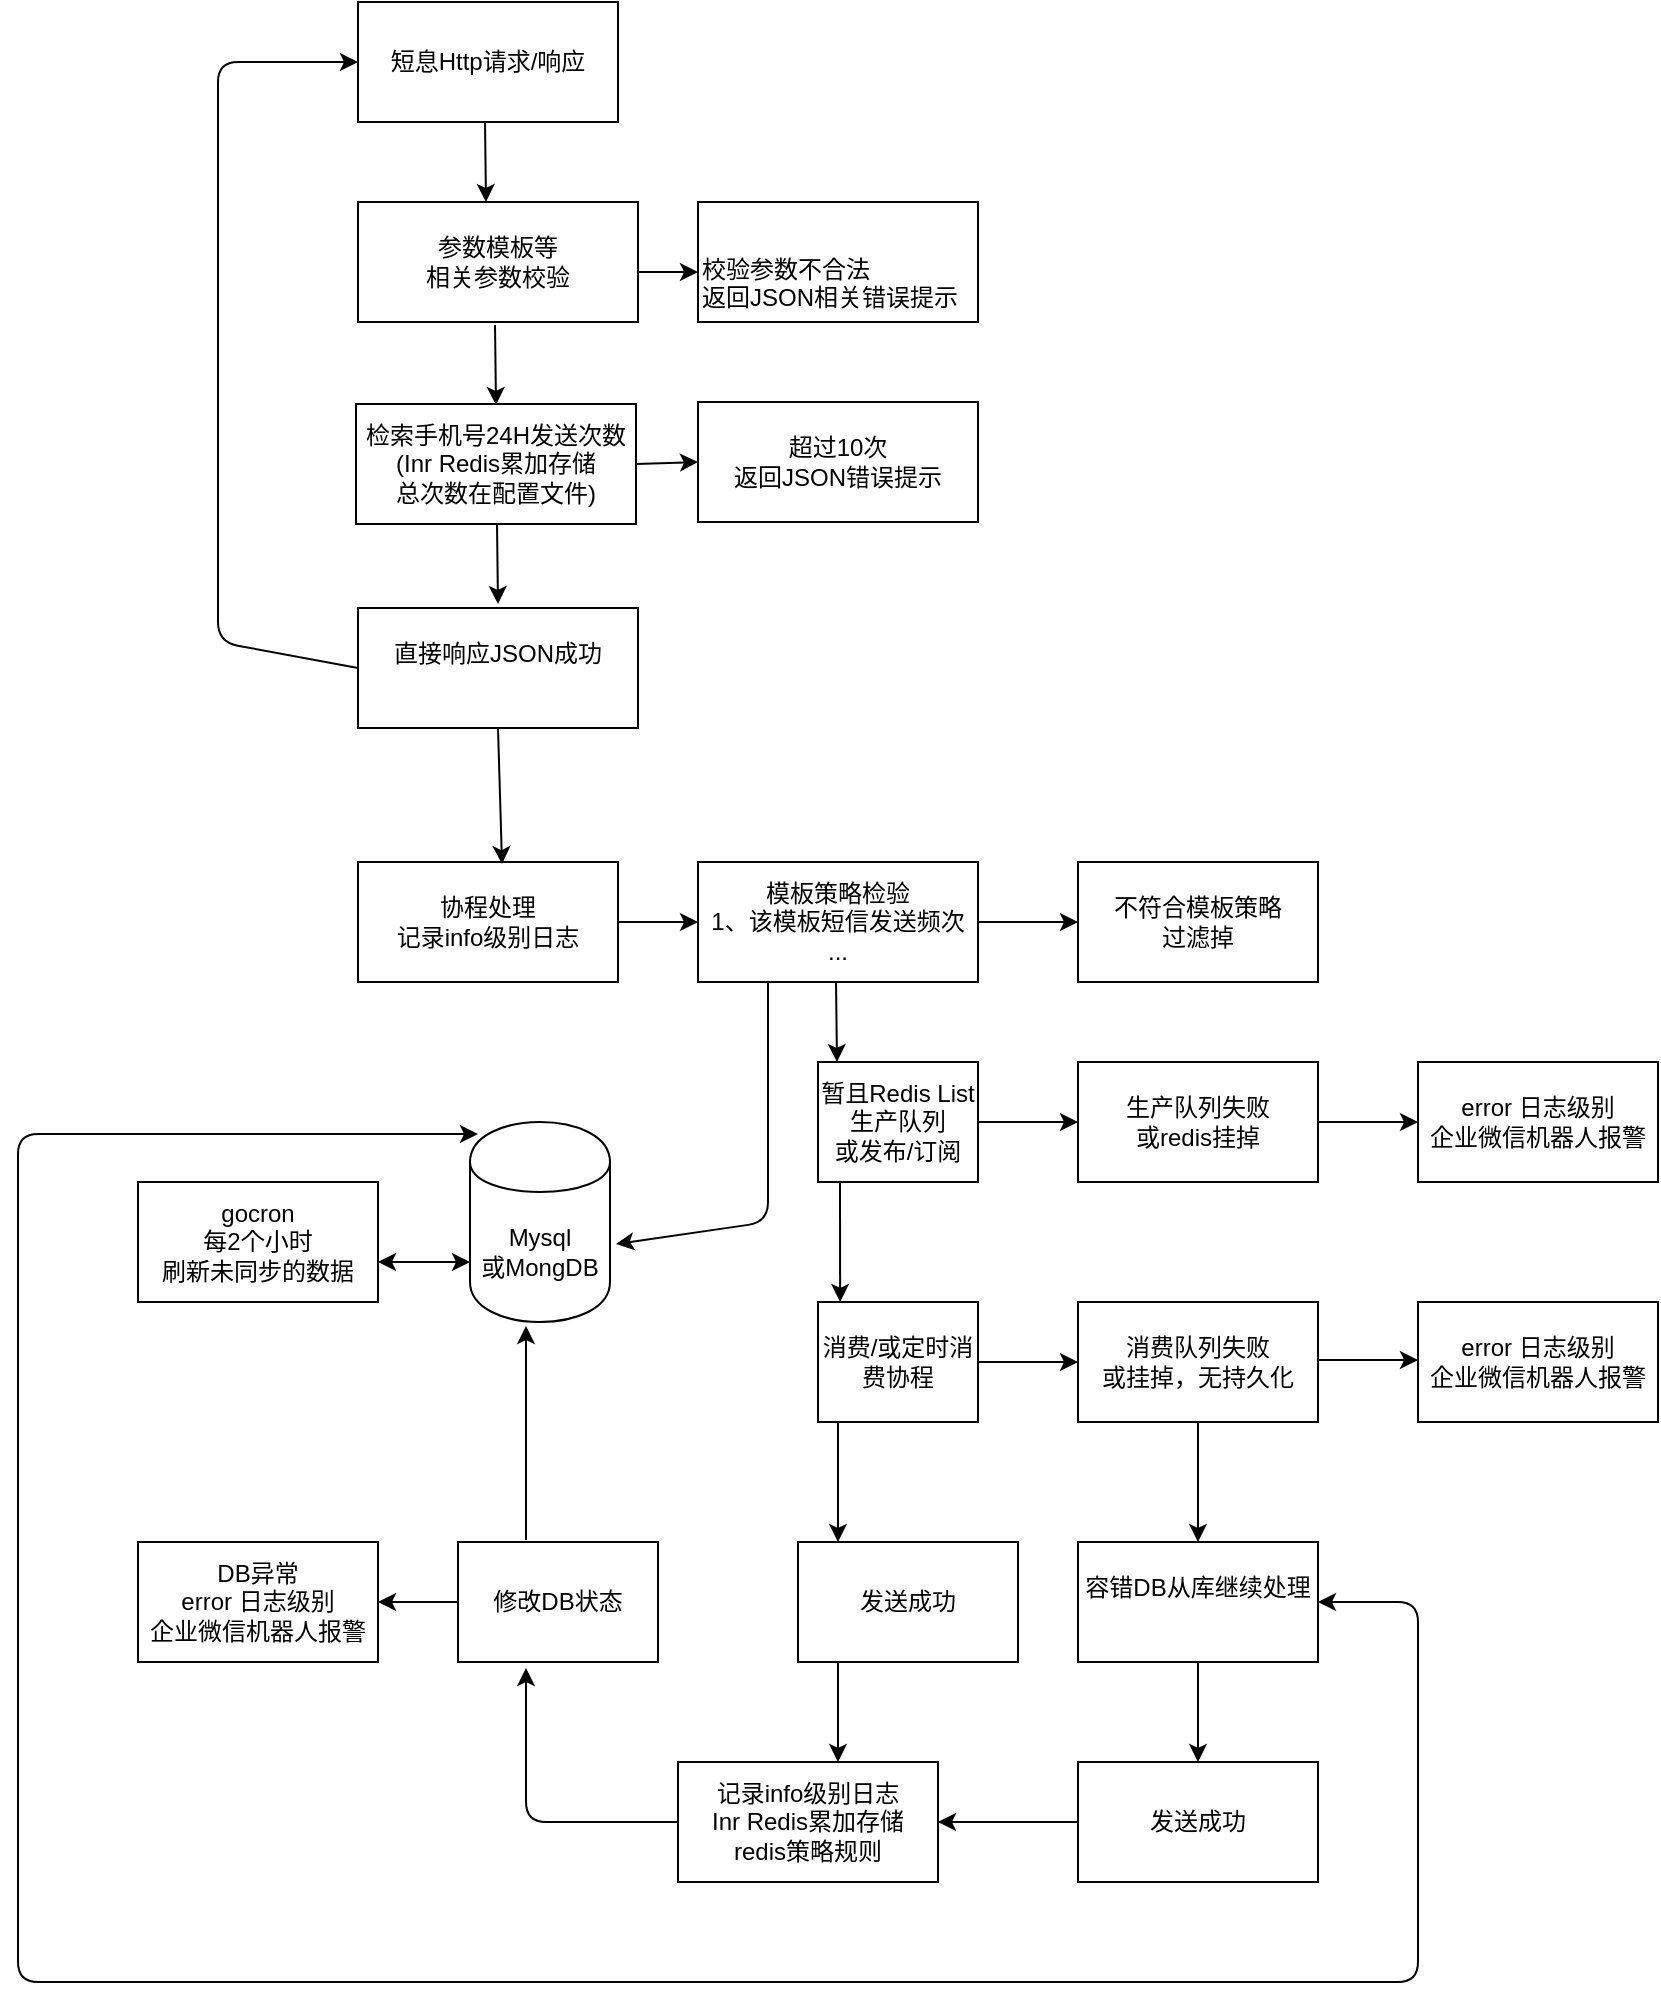 <mxfile version="12.2.2" type="github" pages="1">
  <diagram id="TEr-i3hXzBpxG9_pwskx" name="Page-1">
    <mxGraphModel dx="1024" dy="539" grid="1" gridSize="10" guides="1" tooltips="1" connect="1" arrows="1" fold="1" page="1" pageScale="1" pageWidth="850" pageHeight="1100" math="0" shadow="0">
      <root>
        <mxCell id="0"/>
        <mxCell id="1" parent="0"/>
        <mxCell id="14zkq9FagbulSUfMpFAQ-1" value="&lt;div&gt;短息Http请求/响应&lt;/div&gt;" style="rounded=0;whiteSpace=wrap;html=1;" parent="1" vertex="1">
          <mxGeometry x="190" y="70" width="130" height="60" as="geometry"/>
        </mxCell>
        <mxCell id="14zkq9FagbulSUfMpFAQ-2" value="&lt;div&gt;参数模板等&lt;/div&gt;&lt;div&gt;相关参数校验&lt;/div&gt;" style="rounded=0;whiteSpace=wrap;html=1;" parent="1" vertex="1">
          <mxGeometry x="190" y="170" width="140" height="60" as="geometry"/>
        </mxCell>
        <mxCell id="14zkq9FagbulSUfMpFAQ-4" value="" style="rounded=0;whiteSpace=wrap;html=1;" parent="1" vertex="1">
          <mxGeometry x="360" y="170" width="140" height="60" as="geometry"/>
        </mxCell>
        <mxCell id="14zkq9FagbulSUfMpFAQ-5" value="&lt;div&gt;校验参数不合法 &lt;br&gt;&lt;/div&gt;&lt;div&gt;返回JSON相关错误提示&lt;/div&gt;" style="text;html=1;" parent="1" vertex="1">
          <mxGeometry x="360" y="190" width="120" height="30" as="geometry"/>
        </mxCell>
        <mxCell id="14zkq9FagbulSUfMpFAQ-6" value="&lt;div&gt;检索手机号24H发送次数&lt;/div&gt;&lt;div&gt;(Inr Redis累加存储&lt;/div&gt;&lt;div&gt;总次数在配置文件)&lt;/div&gt;" style="rounded=0;whiteSpace=wrap;html=1;" parent="1" vertex="1">
          <mxGeometry x="189" y="271" width="140" height="60" as="geometry"/>
        </mxCell>
        <mxCell id="14zkq9FagbulSUfMpFAQ-7" value="&lt;div&gt;超过10次&lt;/div&gt;&lt;div&gt;返回JSON错误提示&lt;br&gt;&lt;/div&gt;" style="rounded=0;whiteSpace=wrap;html=1;" parent="1" vertex="1">
          <mxGeometry x="360" y="270" width="140" height="60" as="geometry"/>
        </mxCell>
        <mxCell id="14zkq9FagbulSUfMpFAQ-8" value="&lt;div&gt;直接响应JSON成功&lt;/div&gt;&lt;div&gt;&lt;br&gt;&lt;/div&gt;" style="rounded=0;whiteSpace=wrap;html=1;" parent="1" vertex="1">
          <mxGeometry x="190" y="373" width="140" height="60" as="geometry"/>
        </mxCell>
        <mxCell id="14zkq9FagbulSUfMpFAQ-11" value="&lt;div&gt;模板策略检验&lt;/div&gt;&lt;div&gt;1、该模板短信发送频次&lt;br&gt;&lt;/div&gt;&lt;div&gt;...&lt;br&gt;&lt;/div&gt;" style="rounded=0;whiteSpace=wrap;html=1;" parent="1" vertex="1">
          <mxGeometry x="360" y="500" width="140" height="60" as="geometry"/>
        </mxCell>
        <mxCell id="14zkq9FagbulSUfMpFAQ-13" value="&lt;div&gt;不符合模板策略&lt;/div&gt;&lt;div&gt;过滤掉&lt;br&gt;&lt;/div&gt;" style="rounded=0;whiteSpace=wrap;html=1;" parent="1" vertex="1">
          <mxGeometry x="550" y="500" width="120" height="60" as="geometry"/>
        </mxCell>
        <mxCell id="14zkq9FagbulSUfMpFAQ-14" value="&lt;div&gt;协程处理&lt;/div&gt;&lt;div&gt;记录info级别日志&lt;br&gt;&lt;/div&gt;" style="rounded=0;whiteSpace=wrap;html=1;" parent="1" vertex="1">
          <mxGeometry x="190" y="500" width="130" height="60" as="geometry"/>
        </mxCell>
        <mxCell id="14zkq9FagbulSUfMpFAQ-17" value="&lt;div&gt;暂且Redis List生产队列&lt;/div&gt;&lt;div&gt;或发布/订阅&lt;br&gt;&lt;/div&gt;" style="rounded=0;whiteSpace=wrap;html=1;" parent="1" vertex="1">
          <mxGeometry x="420" y="600" width="80" height="60" as="geometry"/>
        </mxCell>
        <mxCell id="14zkq9FagbulSUfMpFAQ-18" value="&lt;div&gt;生产队列失败&lt;/div&gt;&lt;div&gt;或redis挂掉&lt;br&gt;&lt;/div&gt;" style="rounded=0;whiteSpace=wrap;html=1;" parent="1" vertex="1">
          <mxGeometry x="550" y="600" width="120" height="60" as="geometry"/>
        </mxCell>
        <mxCell id="14zkq9FagbulSUfMpFAQ-65" value="" style="edgeStyle=orthogonalEdgeStyle;rounded=0;orthogonalLoop=1;jettySize=auto;html=1;" parent="1" source="14zkq9FagbulSUfMpFAQ-20" target="14zkq9FagbulSUfMpFAQ-21" edge="1">
          <mxGeometry relative="1" as="geometry"/>
        </mxCell>
        <mxCell id="14zkq9FagbulSUfMpFAQ-20" value="&lt;div&gt;消费/或定时消费协程&lt;/div&gt;" style="rounded=0;whiteSpace=wrap;html=1;" parent="1" vertex="1">
          <mxGeometry x="420" y="720" width="80" height="60" as="geometry"/>
        </mxCell>
        <mxCell id="14zkq9FagbulSUfMpFAQ-21" value="&lt;div&gt;消费队列失败&lt;/div&gt;&lt;div&gt;或挂掉，无持久化&lt;br&gt;&lt;/div&gt;" style="rounded=0;whiteSpace=wrap;html=1;" parent="1" vertex="1">
          <mxGeometry x="550" y="720" width="120" height="60" as="geometry"/>
        </mxCell>
        <mxCell id="14zkq9FagbulSUfMpFAQ-22" value="&lt;div&gt;发送成功&lt;/div&gt;" style="rounded=0;whiteSpace=wrap;html=1;" parent="1" vertex="1">
          <mxGeometry x="410" y="840" width="110" height="60" as="geometry"/>
        </mxCell>
        <mxCell id="14zkq9FagbulSUfMpFAQ-23" value="修改DB状态" style="rounded=0;whiteSpace=wrap;html=1;" parent="1" vertex="1">
          <mxGeometry x="240" y="840" width="100" height="60" as="geometry"/>
        </mxCell>
        <mxCell id="14zkq9FagbulSUfMpFAQ-24" value="&lt;div&gt;Mysql&lt;/div&gt;&lt;div&gt;或MongDB&lt;br&gt;&lt;/div&gt;" style="shape=cylinder;whiteSpace=wrap;html=1;boundedLbl=1;backgroundOutline=1;" parent="1" vertex="1">
          <mxGeometry x="246" y="630" width="70" height="100" as="geometry"/>
        </mxCell>
        <mxCell id="14zkq9FagbulSUfMpFAQ-25" value="&lt;div&gt;error 日志级别&lt;/div&gt;&lt;div&gt;企业微信机器人报警&lt;/div&gt;" style="rounded=0;whiteSpace=wrap;html=1;" parent="1" vertex="1">
          <mxGeometry x="720" y="600" width="120" height="60" as="geometry"/>
        </mxCell>
        <mxCell id="14zkq9FagbulSUfMpFAQ-26" value="&lt;div&gt;error 日志级别&lt;br&gt;&lt;/div&gt;&lt;div&gt;企业微信机器人报警&lt;/div&gt;" style="rounded=0;whiteSpace=wrap;html=1;" parent="1" vertex="1">
          <mxGeometry x="720" y="720" width="120" height="60" as="geometry"/>
        </mxCell>
        <mxCell id="14zkq9FagbulSUfMpFAQ-27" value="" style="endArrow=classic;html=1;" parent="1" edge="1">
          <mxGeometry width="50" height="50" relative="1" as="geometry">
            <mxPoint x="253.5" y="130" as="sourcePoint"/>
            <mxPoint x="254" y="170" as="targetPoint"/>
          </mxGeometry>
        </mxCell>
        <mxCell id="14zkq9FagbulSUfMpFAQ-33" value="" style="endArrow=classic;html=1;entryX=0;entryY=0.5;entryDx=0;entryDy=0;exitX=1;exitY=0.5;exitDx=0;exitDy=0;" parent="1" source="14zkq9FagbulSUfMpFAQ-6" target="14zkq9FagbulSUfMpFAQ-7" edge="1">
          <mxGeometry width="50" height="50" relative="1" as="geometry">
            <mxPoint x="340" y="300" as="sourcePoint"/>
            <mxPoint x="340.5" y="340" as="targetPoint"/>
          </mxGeometry>
        </mxCell>
        <mxCell id="14zkq9FagbulSUfMpFAQ-38" value="" style="endArrow=classic;html=1;" parent="1" edge="1">
          <mxGeometry width="50" height="50" relative="1" as="geometry">
            <mxPoint x="258.5" y="231.5" as="sourcePoint"/>
            <mxPoint x="259" y="271.5" as="targetPoint"/>
          </mxGeometry>
        </mxCell>
        <mxCell id="14zkq9FagbulSUfMpFAQ-39" value="" style="endArrow=classic;html=1;" parent="1" edge="1">
          <mxGeometry width="50" height="50" relative="1" as="geometry">
            <mxPoint x="259.5" y="331" as="sourcePoint"/>
            <mxPoint x="260" y="371" as="targetPoint"/>
          </mxGeometry>
        </mxCell>
        <mxCell id="14zkq9FagbulSUfMpFAQ-40" value="" style="endArrow=classic;html=1;" parent="1" edge="1">
          <mxGeometry width="50" height="50" relative="1" as="geometry">
            <mxPoint x="429" y="560" as="sourcePoint"/>
            <mxPoint x="429.5" y="600" as="targetPoint"/>
          </mxGeometry>
        </mxCell>
        <mxCell id="14zkq9FagbulSUfMpFAQ-46" value="" style="endArrow=classic;html=1;entryX=0;entryY=0.5;entryDx=0;entryDy=0;exitX=0;exitY=0.5;exitDx=0;exitDy=0;" parent="1" source="14zkq9FagbulSUfMpFAQ-8" target="14zkq9FagbulSUfMpFAQ-1" edge="1">
          <mxGeometry width="50" height="50" relative="1" as="geometry">
            <mxPoint x="175" y="550" as="sourcePoint"/>
            <mxPoint x="130" y="70" as="targetPoint"/>
            <Array as="points">
              <mxPoint x="120" y="390"/>
              <mxPoint x="120" y="100"/>
            </Array>
          </mxGeometry>
        </mxCell>
        <mxCell id="14zkq9FagbulSUfMpFAQ-54" value="" style="endArrow=classic;html=1;entryX=0;entryY=0.5;entryDx=0;entryDy=0;" parent="1" target="14zkq9FagbulSUfMpFAQ-5" edge="1">
          <mxGeometry width="50" height="50" relative="1" as="geometry">
            <mxPoint x="330" y="205" as="sourcePoint"/>
            <mxPoint x="369" y="155" as="targetPoint"/>
          </mxGeometry>
        </mxCell>
        <mxCell id="14zkq9FagbulSUfMpFAQ-55" value="" style="endArrow=classic;html=1;entryX=0;entryY=0.5;entryDx=0;entryDy=0;" parent="1" target="14zkq9FagbulSUfMpFAQ-11" edge="1">
          <mxGeometry width="50" height="50" relative="1" as="geometry">
            <mxPoint x="320" y="530" as="sourcePoint"/>
            <mxPoint x="370" y="480" as="targetPoint"/>
          </mxGeometry>
        </mxCell>
        <mxCell id="14zkq9FagbulSUfMpFAQ-56" value="" style="endArrow=classic;html=1;" parent="1" target="14zkq9FagbulSUfMpFAQ-13" edge="1">
          <mxGeometry width="50" height="50" relative="1" as="geometry">
            <mxPoint x="500" y="530" as="sourcePoint"/>
            <mxPoint x="550" y="480" as="targetPoint"/>
          </mxGeometry>
        </mxCell>
        <mxCell id="14zkq9FagbulSUfMpFAQ-57" value="" style="endArrow=classic;html=1;exitX=0.25;exitY=1;exitDx=0;exitDy=0;entryX=1.043;entryY=0.61;entryDx=0;entryDy=0;entryPerimeter=0;" parent="1" source="14zkq9FagbulSUfMpFAQ-11" target="14zkq9FagbulSUfMpFAQ-24" edge="1">
          <mxGeometry width="50" height="50" relative="1" as="geometry">
            <mxPoint x="110" y="1060" as="sourcePoint"/>
            <mxPoint x="380" y="680" as="targetPoint"/>
            <Array as="points">
              <mxPoint x="395" y="680"/>
            </Array>
          </mxGeometry>
        </mxCell>
        <mxCell id="14zkq9FagbulSUfMpFAQ-58" value="" style="endArrow=classic;html=1;" parent="1" target="14zkq9FagbulSUfMpFAQ-18" edge="1">
          <mxGeometry width="50" height="50" relative="1" as="geometry">
            <mxPoint x="500" y="630" as="sourcePoint"/>
            <mxPoint x="550" y="580" as="targetPoint"/>
          </mxGeometry>
        </mxCell>
        <mxCell id="14zkq9FagbulSUfMpFAQ-59" value="" style="endArrow=classic;html=1;" parent="1" target="14zkq9FagbulSUfMpFAQ-25" edge="1">
          <mxGeometry width="50" height="50" relative="1" as="geometry">
            <mxPoint x="670" y="630" as="sourcePoint"/>
            <mxPoint x="720" y="580" as="targetPoint"/>
          </mxGeometry>
        </mxCell>
        <mxCell id="14zkq9FagbulSUfMpFAQ-60" value="" style="endArrow=classic;html=1;entryX=0.554;entryY=0.017;entryDx=0;entryDy=0;entryPerimeter=0;" parent="1" target="14zkq9FagbulSUfMpFAQ-14" edge="1">
          <mxGeometry width="50" height="50" relative="1" as="geometry">
            <mxPoint x="260" y="433" as="sourcePoint"/>
            <mxPoint x="260" y="482.5" as="targetPoint"/>
          </mxGeometry>
        </mxCell>
        <mxCell id="14zkq9FagbulSUfMpFAQ-61" value="" style="endArrow=classic;html=1;entryX=0.679;entryY=0;entryDx=0;entryDy=0;entryPerimeter=0;" parent="1" edge="1">
          <mxGeometry width="50" height="50" relative="1" as="geometry">
            <mxPoint x="431" y="660" as="sourcePoint"/>
            <mxPoint x="431.06" y="720" as="targetPoint"/>
          </mxGeometry>
        </mxCell>
        <mxCell id="14zkq9FagbulSUfMpFAQ-66" value="" style="endArrow=classic;html=1;" parent="1" edge="1">
          <mxGeometry width="50" height="50" relative="1" as="geometry">
            <mxPoint x="670" y="749" as="sourcePoint"/>
            <mxPoint x="720" y="749" as="targetPoint"/>
          </mxGeometry>
        </mxCell>
        <mxCell id="14zkq9FagbulSUfMpFAQ-68" value="" style="endArrow=classic;html=1;" parent="1" edge="1">
          <mxGeometry width="50" height="50" relative="1" as="geometry">
            <mxPoint x="430" y="780" as="sourcePoint"/>
            <mxPoint x="430" y="840" as="targetPoint"/>
          </mxGeometry>
        </mxCell>
        <mxCell id="14zkq9FagbulSUfMpFAQ-70" value="" style="endArrow=classic;html=1;entryX=0.4;entryY=1.02;entryDx=0;entryDy=0;entryPerimeter=0;" parent="1" target="14zkq9FagbulSUfMpFAQ-24" edge="1">
          <mxGeometry width="50" height="50" relative="1" as="geometry">
            <mxPoint x="274" y="839" as="sourcePoint"/>
            <mxPoint x="320" y="790" as="targetPoint"/>
          </mxGeometry>
        </mxCell>
        <mxCell id="14zkq9FagbulSUfMpFAQ-72" value="&lt;div&gt;容错DB从库继续处理&lt;/div&gt;&lt;div&gt;&lt;br&gt;&lt;/div&gt;" style="rounded=0;whiteSpace=wrap;html=1;" parent="1" vertex="1">
          <mxGeometry x="550" y="840" width="120" height="60" as="geometry"/>
        </mxCell>
        <mxCell id="14zkq9FagbulSUfMpFAQ-73" value="" style="endArrow=classic;html=1;" parent="1" target="14zkq9FagbulSUfMpFAQ-72" edge="1">
          <mxGeometry width="50" height="50" relative="1" as="geometry">
            <mxPoint x="610" y="780" as="sourcePoint"/>
            <mxPoint x="660" y="730" as="targetPoint"/>
          </mxGeometry>
        </mxCell>
        <mxCell id="14zkq9FagbulSUfMpFAQ-74" value="发送成功" style="rounded=0;whiteSpace=wrap;html=1;" parent="1" vertex="1">
          <mxGeometry x="550" y="950" width="120" height="60" as="geometry"/>
        </mxCell>
        <mxCell id="14zkq9FagbulSUfMpFAQ-75" value="" style="endArrow=classic;html=1;" parent="1" target="14zkq9FagbulSUfMpFAQ-74" edge="1">
          <mxGeometry width="50" height="50" relative="1" as="geometry">
            <mxPoint x="610" y="900" as="sourcePoint"/>
            <mxPoint x="660" y="850" as="targetPoint"/>
          </mxGeometry>
        </mxCell>
        <mxCell id="14zkq9FagbulSUfMpFAQ-76" value="" style="endArrow=classic;html=1;entryX=0.34;entryY=1.05;entryDx=0;entryDy=0;entryPerimeter=0;exitX=0;exitY=0.5;exitDx=0;exitDy=0;" parent="1" source="14zkq9FagbulSUfMpFAQ-74" target="14zkq9FagbulSUfMpFAQ-23" edge="1">
          <mxGeometry width="50" height="50" relative="1" as="geometry">
            <mxPoint x="110" y="1080" as="sourcePoint"/>
            <mxPoint x="160" y="1030" as="targetPoint"/>
            <Array as="points">
              <mxPoint x="274" y="980"/>
            </Array>
          </mxGeometry>
        </mxCell>
        <mxCell id="14zkq9FagbulSUfMpFAQ-78" value="&lt;div&gt;DB异常&lt;/div&gt;&lt;div&gt;error 日志级别&lt;br&gt;&lt;/div&gt;&lt;div&gt;企业微信机器人报警&lt;/div&gt;" style="rounded=0;whiteSpace=wrap;html=1;" parent="1" vertex="1">
          <mxGeometry x="80" y="840" width="120" height="60" as="geometry"/>
        </mxCell>
        <mxCell id="14zkq9FagbulSUfMpFAQ-79" value="" style="endArrow=classic;html=1;exitX=0;exitY=0.5;exitDx=0;exitDy=0;entryX=1;entryY=0.5;entryDx=0;entryDy=0;" parent="1" source="14zkq9FagbulSUfMpFAQ-23" target="14zkq9FagbulSUfMpFAQ-78" edge="1">
          <mxGeometry width="50" height="50" relative="1" as="geometry">
            <mxPoint x="200" y="870" as="sourcePoint"/>
            <mxPoint x="250" y="820" as="targetPoint"/>
          </mxGeometry>
        </mxCell>
        <mxCell id="14zkq9FagbulSUfMpFAQ-80" value="&lt;div&gt;gocron&lt;/div&gt;&lt;div&gt;每2个小时&lt;/div&gt;&lt;div&gt;刷新未同步的数据&lt;br&gt;&lt;/div&gt;" style="rounded=0;whiteSpace=wrap;html=1;" parent="1" vertex="1">
          <mxGeometry x="80" y="660" width="120" height="60" as="geometry"/>
        </mxCell>
        <mxCell id="14zkq9FagbulSUfMpFAQ-81" value="" style="endArrow=classic;startArrow=classic;html=1;entryX=0;entryY=0.7;entryDx=0;entryDy=0;" parent="1" target="14zkq9FagbulSUfMpFAQ-24" edge="1">
          <mxGeometry width="50" height="50" relative="1" as="geometry">
            <mxPoint x="200" y="700" as="sourcePoint"/>
            <mxPoint x="250" y="650" as="targetPoint"/>
          </mxGeometry>
        </mxCell>
        <mxCell id="14zkq9FagbulSUfMpFAQ-83" value="" style="endArrow=classic;startArrow=classic;html=1;entryX=0.057;entryY=0.06;entryDx=0;entryDy=0;entryPerimeter=0;exitX=1;exitY=0.5;exitDx=0;exitDy=0;" parent="1" source="14zkq9FagbulSUfMpFAQ-72" target="14zkq9FagbulSUfMpFAQ-24" edge="1">
          <mxGeometry width="50" height="50" relative="1" as="geometry">
            <mxPoint x="720" y="870" as="sourcePoint"/>
            <mxPoint x="-120" y="630" as="targetPoint"/>
            <Array as="points">
              <mxPoint x="720" y="870"/>
              <mxPoint x="720" y="1060"/>
              <mxPoint x="360" y="1060"/>
              <mxPoint x="20" y="1060"/>
              <mxPoint x="20" y="636"/>
            </Array>
          </mxGeometry>
        </mxCell>
        <mxCell id="14zkq9FagbulSUfMpFAQ-85" value="&lt;div&gt;记录info级别日志&lt;/div&gt;&lt;div&gt;Inr Redis累加存储&lt;/div&gt;&lt;div&gt;redis策略规则&lt;br&gt;&lt;/div&gt;" style="rounded=0;whiteSpace=wrap;html=1;" parent="1" vertex="1">
          <mxGeometry x="350" y="950" width="130" height="60" as="geometry"/>
        </mxCell>
        <mxCell id="14zkq9FagbulSUfMpFAQ-86" value="" style="endArrow=classic;html=1;" parent="1" edge="1">
          <mxGeometry width="50" height="50" relative="1" as="geometry">
            <mxPoint x="430" y="900" as="sourcePoint"/>
            <mxPoint x="430" y="950" as="targetPoint"/>
          </mxGeometry>
        </mxCell>
        <mxCell id="14zkq9FagbulSUfMpFAQ-88" value="" style="endArrow=classic;html=1;exitX=0;exitY=0.5;exitDx=0;exitDy=0;entryX=1;entryY=0.5;entryDx=0;entryDy=0;" parent="1" source="14zkq9FagbulSUfMpFAQ-74" target="14zkq9FagbulSUfMpFAQ-85" edge="1">
          <mxGeometry width="50" height="50" relative="1" as="geometry">
            <mxPoint x="10" y="1140" as="sourcePoint"/>
            <mxPoint x="60" y="1090" as="targetPoint"/>
          </mxGeometry>
        </mxCell>
      </root>
    </mxGraphModel>
  </diagram>
</mxfile>
